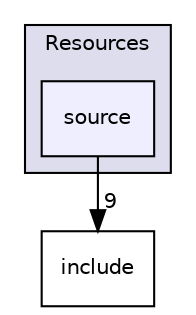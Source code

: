 digraph "source" {
  compound=true
  node [ fontsize="10", fontname="Helvetica"];
  edge [ labelfontsize="10", labelfontname="Helvetica"];
  subgraph clusterdir_bde32bf976401edbce144c1ca78437b0 {
    graph [ bgcolor="#ddddee", pencolor="black", label="Resources" fontname="Helvetica", fontsize="10", URL="dir_bde32bf976401edbce144c1ca78437b0.html"]
  dir_7b77ec65a82b5497cac2dce970476478 [shape=box, label="source", style="filled", fillcolor="#eeeeff", pencolor="black", URL="dir_7b77ec65a82b5497cac2dce970476478.html"];
  }
  dir_0575c5b53e6db06c6f88fb70eeb909a9 [shape=box label="include" URL="dir_0575c5b53e6db06c6f88fb70eeb909a9.html"];
  dir_7b77ec65a82b5497cac2dce970476478->dir_0575c5b53e6db06c6f88fb70eeb909a9 [headlabel="9", labeldistance=1.5 headhref="dir_000058_000020.html"];
}
